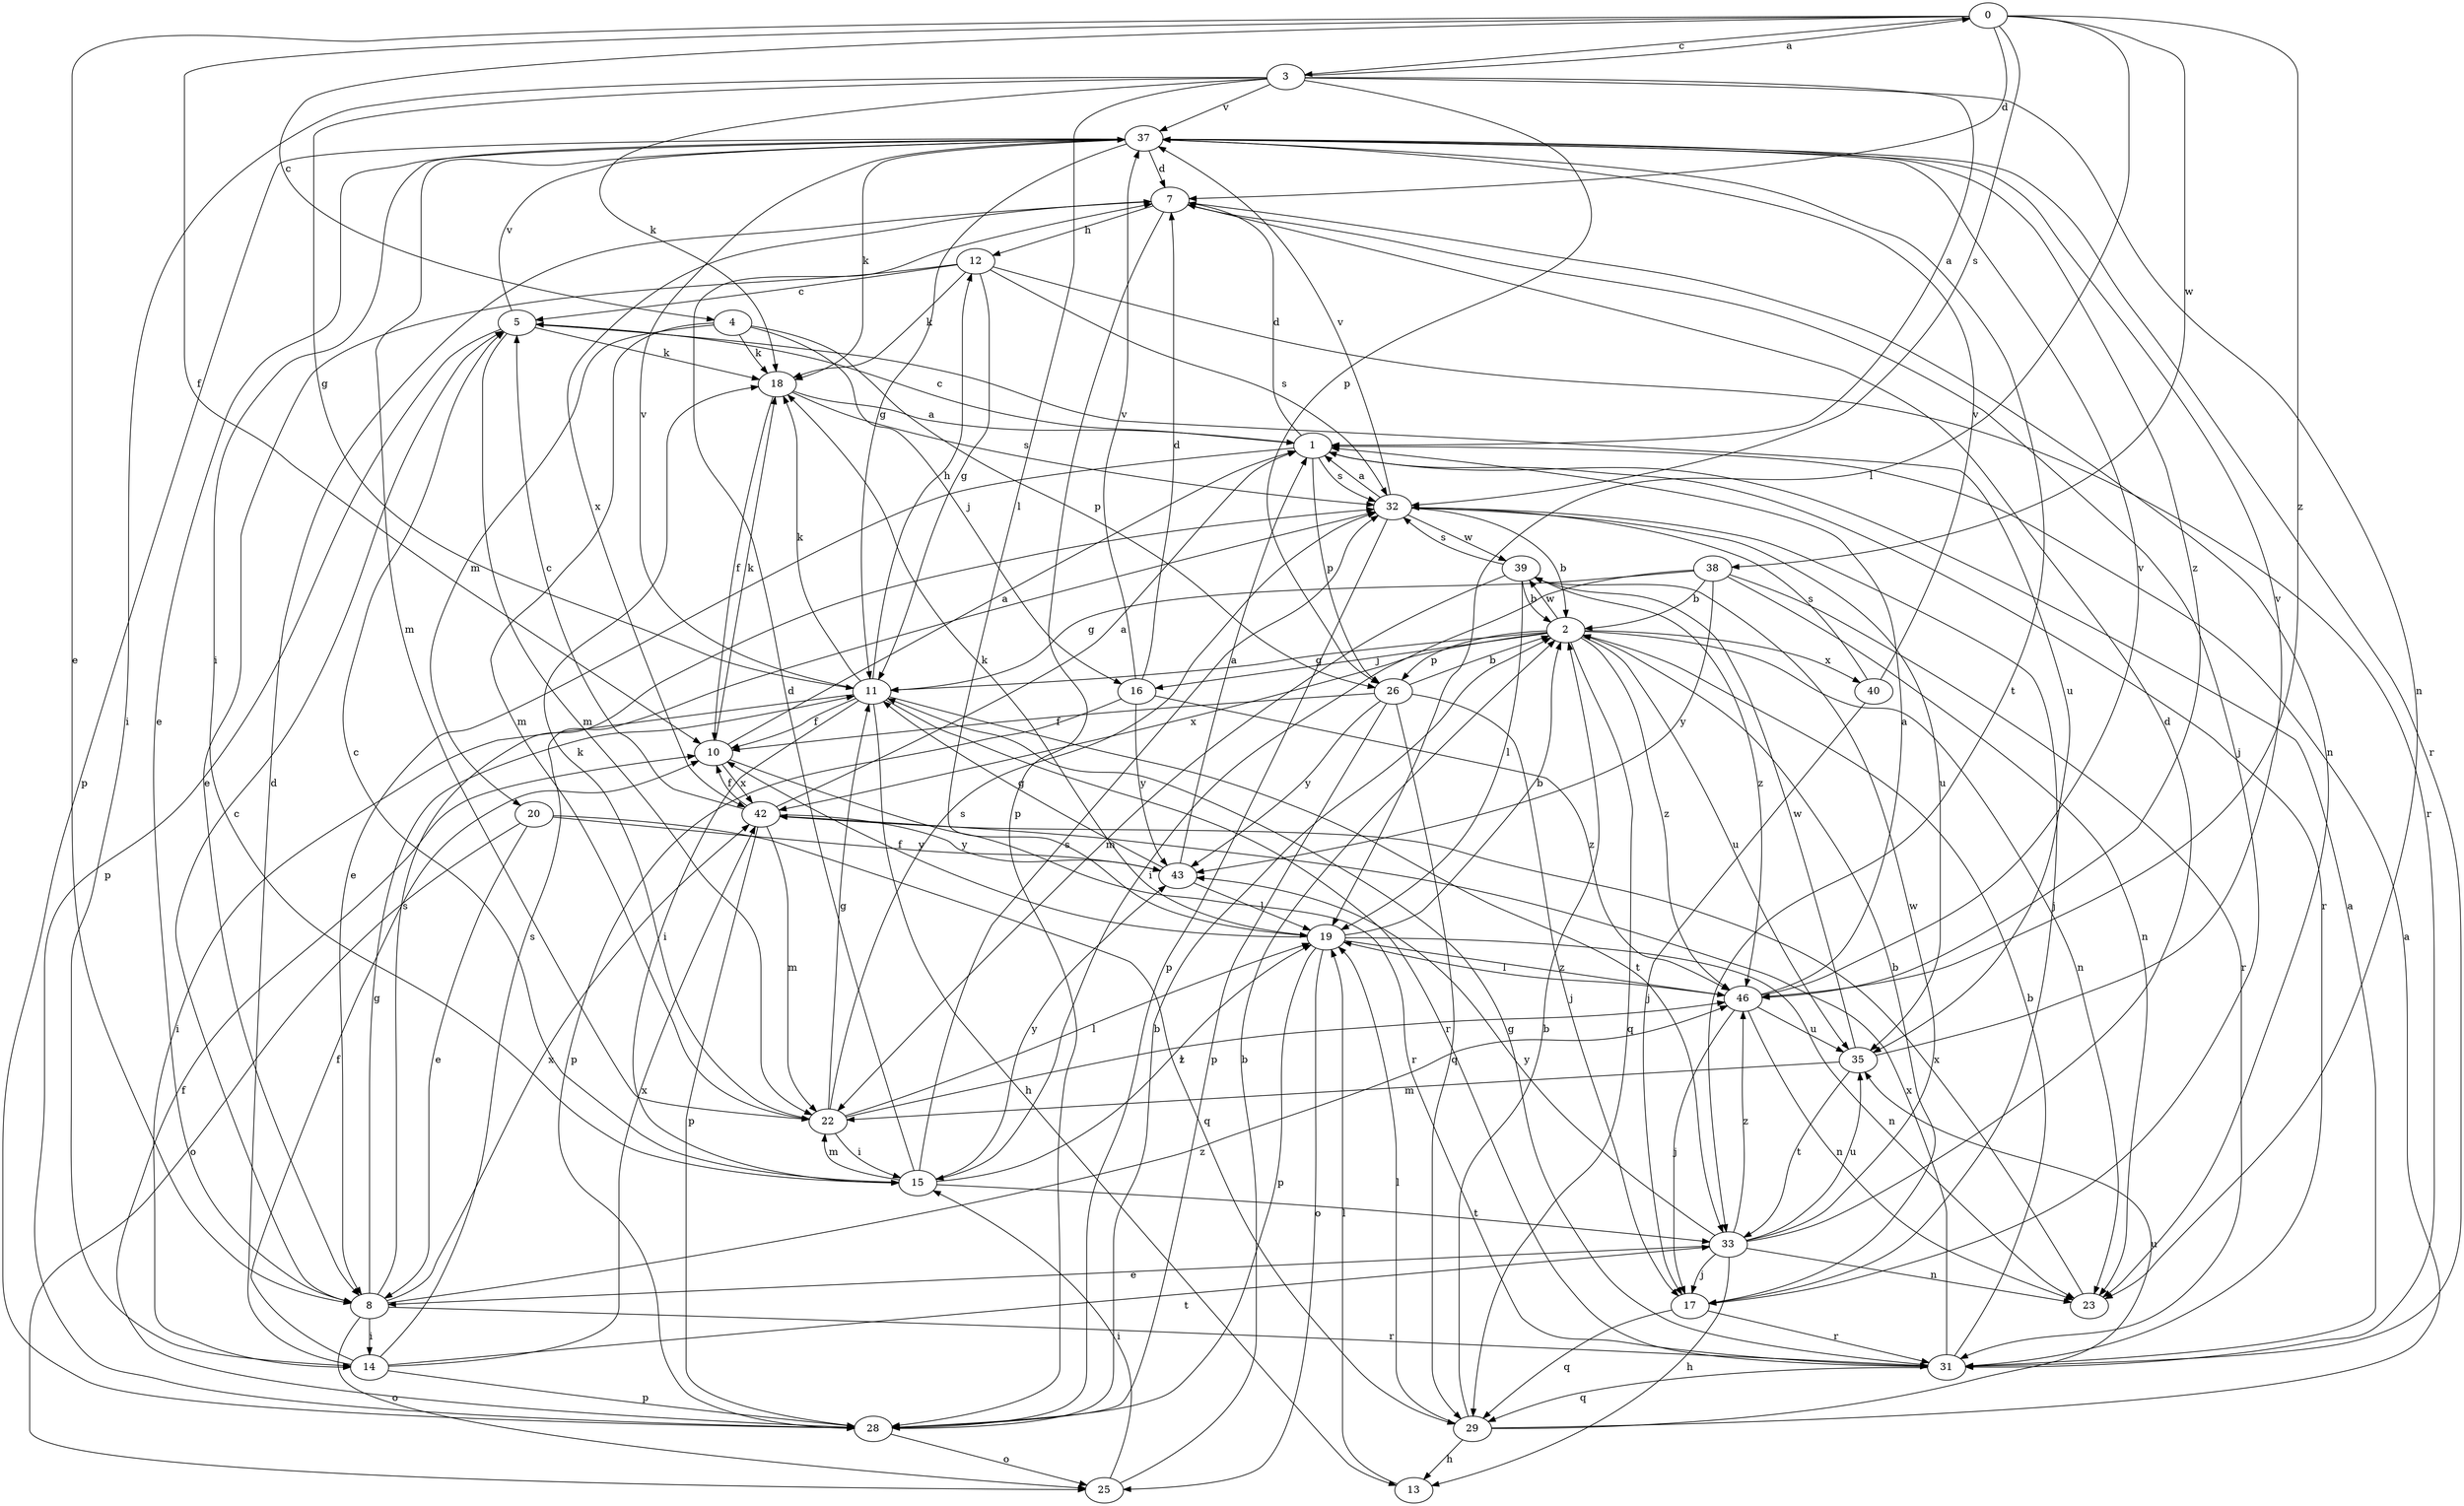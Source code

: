 strict digraph  {
0;
1;
2;
3;
4;
5;
7;
8;
10;
11;
12;
13;
14;
15;
16;
17;
18;
19;
20;
22;
23;
25;
26;
28;
29;
31;
32;
33;
35;
37;
38;
39;
40;
42;
43;
46;
0 -> 3  [label=c];
0 -> 4  [label=c];
0 -> 7  [label=d];
0 -> 8  [label=e];
0 -> 10  [label=f];
0 -> 19  [label=l];
0 -> 32  [label=s];
0 -> 38  [label=w];
0 -> 46  [label=z];
1 -> 5  [label=c];
1 -> 7  [label=d];
1 -> 8  [label=e];
1 -> 26  [label=p];
1 -> 31  [label=r];
1 -> 32  [label=s];
2 -> 11  [label=g];
2 -> 16  [label=j];
2 -> 23  [label=n];
2 -> 26  [label=p];
2 -> 29  [label=q];
2 -> 35  [label=u];
2 -> 39  [label=w];
2 -> 40  [label=x];
2 -> 42  [label=x];
2 -> 46  [label=z];
3 -> 0  [label=a];
3 -> 1  [label=a];
3 -> 11  [label=g];
3 -> 14  [label=i];
3 -> 18  [label=k];
3 -> 19  [label=l];
3 -> 23  [label=n];
3 -> 26  [label=p];
3 -> 37  [label=v];
4 -> 16  [label=j];
4 -> 18  [label=k];
4 -> 20  [label=m];
4 -> 22  [label=m];
4 -> 26  [label=p];
5 -> 18  [label=k];
5 -> 22  [label=m];
5 -> 28  [label=p];
5 -> 35  [label=u];
5 -> 37  [label=v];
7 -> 12  [label=h];
7 -> 17  [label=j];
7 -> 23  [label=n];
7 -> 28  [label=p];
7 -> 42  [label=x];
8 -> 5  [label=c];
8 -> 11  [label=g];
8 -> 14  [label=i];
8 -> 25  [label=o];
8 -> 31  [label=r];
8 -> 32  [label=s];
8 -> 42  [label=x];
8 -> 46  [label=z];
10 -> 1  [label=a];
10 -> 18  [label=k];
10 -> 31  [label=r];
10 -> 42  [label=x];
11 -> 10  [label=f];
11 -> 12  [label=h];
11 -> 13  [label=h];
11 -> 14  [label=i];
11 -> 15  [label=i];
11 -> 18  [label=k];
11 -> 31  [label=r];
11 -> 33  [label=t];
11 -> 37  [label=v];
12 -> 5  [label=c];
12 -> 8  [label=e];
12 -> 11  [label=g];
12 -> 18  [label=k];
12 -> 31  [label=r];
12 -> 32  [label=s];
13 -> 19  [label=l];
14 -> 7  [label=d];
14 -> 10  [label=f];
14 -> 28  [label=p];
14 -> 32  [label=s];
14 -> 33  [label=t];
14 -> 42  [label=x];
15 -> 5  [label=c];
15 -> 7  [label=d];
15 -> 19  [label=l];
15 -> 22  [label=m];
15 -> 32  [label=s];
15 -> 33  [label=t];
15 -> 43  [label=y];
16 -> 7  [label=d];
16 -> 28  [label=p];
16 -> 37  [label=v];
16 -> 43  [label=y];
16 -> 46  [label=z];
17 -> 2  [label=b];
17 -> 29  [label=q];
17 -> 31  [label=r];
18 -> 1  [label=a];
18 -> 10  [label=f];
18 -> 32  [label=s];
19 -> 2  [label=b];
19 -> 10  [label=f];
19 -> 18  [label=k];
19 -> 23  [label=n];
19 -> 25  [label=o];
19 -> 28  [label=p];
19 -> 46  [label=z];
20 -> 8  [label=e];
20 -> 25  [label=o];
20 -> 29  [label=q];
20 -> 43  [label=y];
22 -> 11  [label=g];
22 -> 15  [label=i];
22 -> 18  [label=k];
22 -> 19  [label=l];
22 -> 32  [label=s];
22 -> 46  [label=z];
23 -> 42  [label=x];
25 -> 2  [label=b];
25 -> 15  [label=i];
26 -> 2  [label=b];
26 -> 10  [label=f];
26 -> 17  [label=j];
26 -> 28  [label=p];
26 -> 29  [label=q];
26 -> 43  [label=y];
28 -> 2  [label=b];
28 -> 10  [label=f];
28 -> 25  [label=o];
29 -> 1  [label=a];
29 -> 2  [label=b];
29 -> 13  [label=h];
29 -> 19  [label=l];
29 -> 35  [label=u];
31 -> 1  [label=a];
31 -> 2  [label=b];
31 -> 11  [label=g];
31 -> 29  [label=q];
31 -> 42  [label=x];
32 -> 1  [label=a];
32 -> 2  [label=b];
32 -> 17  [label=j];
32 -> 28  [label=p];
32 -> 35  [label=u];
32 -> 37  [label=v];
32 -> 39  [label=w];
33 -> 7  [label=d];
33 -> 8  [label=e];
33 -> 13  [label=h];
33 -> 17  [label=j];
33 -> 23  [label=n];
33 -> 35  [label=u];
33 -> 39  [label=w];
33 -> 43  [label=y];
33 -> 46  [label=z];
35 -> 22  [label=m];
35 -> 33  [label=t];
35 -> 37  [label=v];
35 -> 39  [label=w];
37 -> 7  [label=d];
37 -> 8  [label=e];
37 -> 11  [label=g];
37 -> 15  [label=i];
37 -> 18  [label=k];
37 -> 22  [label=m];
37 -> 28  [label=p];
37 -> 31  [label=r];
37 -> 33  [label=t];
37 -> 46  [label=z];
38 -> 2  [label=b];
38 -> 11  [label=g];
38 -> 15  [label=i];
38 -> 23  [label=n];
38 -> 31  [label=r];
38 -> 43  [label=y];
39 -> 2  [label=b];
39 -> 19  [label=l];
39 -> 22  [label=m];
39 -> 32  [label=s];
39 -> 46  [label=z];
40 -> 17  [label=j];
40 -> 32  [label=s];
40 -> 37  [label=v];
42 -> 1  [label=a];
42 -> 5  [label=c];
42 -> 10  [label=f];
42 -> 22  [label=m];
42 -> 28  [label=p];
42 -> 43  [label=y];
43 -> 1  [label=a];
43 -> 11  [label=g];
43 -> 19  [label=l];
46 -> 1  [label=a];
46 -> 17  [label=j];
46 -> 19  [label=l];
46 -> 23  [label=n];
46 -> 35  [label=u];
46 -> 37  [label=v];
}
